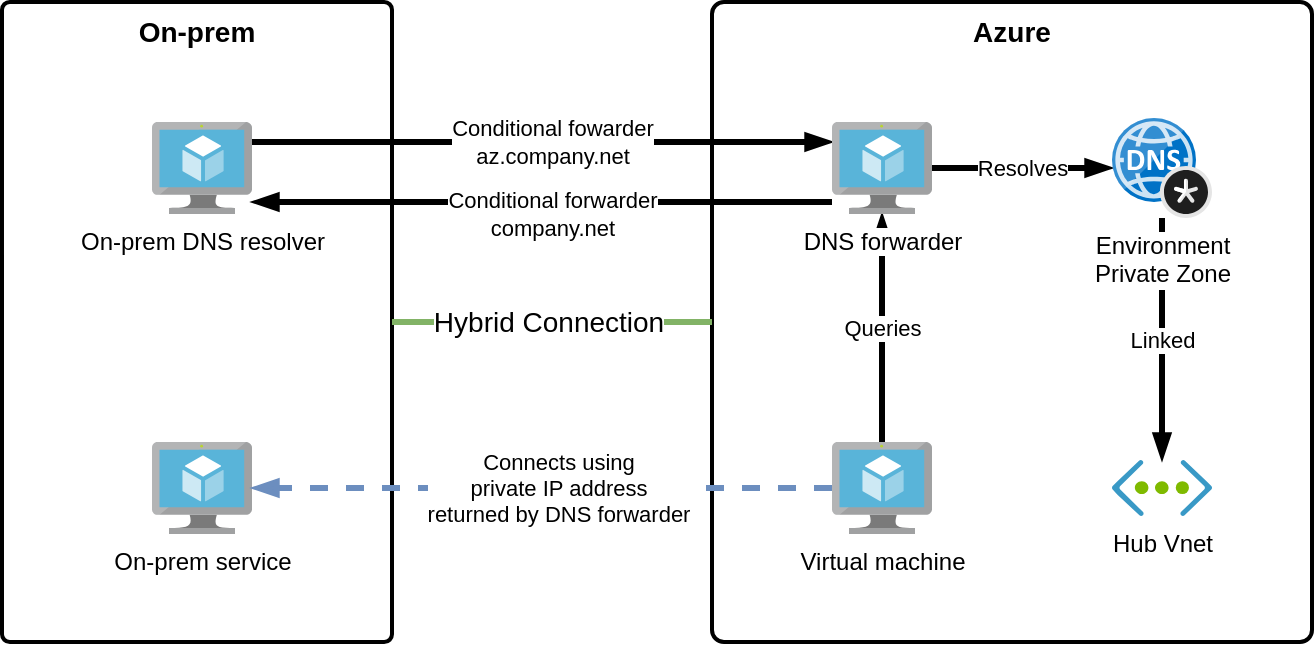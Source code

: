 <mxfile version="13.0.7" type="device"><diagram id="v8PCugxRGBczg4aenptr" name="Page-1"><mxGraphModel dx="1826" dy="580" grid="1" gridSize="10" guides="1" tooltips="1" connect="1" arrows="1" fold="1" page="0" pageScale="1" pageWidth="827" pageHeight="1169" math="0" shadow="0"><root><mxCell id="PLwpXO-AgdW77cY6Gp8z-0"/><mxCell id="PLwpXO-AgdW77cY6Gp8z-1" parent="PLwpXO-AgdW77cY6Gp8z-0"/><mxCell id="42cmQ2sguuzOoz5g4UIe-0" value="Azure" style="rounded=1;whiteSpace=wrap;html=1;verticalAlign=top;strokeWidth=2;fontStyle=1;fontSize=14;arcSize=2;" parent="PLwpXO-AgdW77cY6Gp8z-1" vertex="1"><mxGeometry x="150" y="420" width="300" height="320" as="geometry"/></mxCell><mxCell id="ZW9p_vj0GfPLws3EA5u--16" value="On-prem" style="rounded=1;whiteSpace=wrap;html=1;verticalAlign=top;strokeWidth=2;fontStyle=1;fontSize=14;arcSize=2;" parent="PLwpXO-AgdW77cY6Gp8z-1" vertex="1"><mxGeometry x="-205" y="420" width="195" height="320" as="geometry"/></mxCell><mxCell id="ZW9p_vj0GfPLws3EA5u--12" value="Hub Vnet" style="aspect=fixed;html=1;points=[];align=center;image;fontSize=12;image=img/lib/mscae/Virtual_Network.svg;" parent="PLwpXO-AgdW77cY6Gp8z-1" vertex="1"><mxGeometry x="350" y="649" width="50" height="28.0" as="geometry"/></mxCell><mxCell id="NrG1So5g9A0L3B1Ws7nT-3" value="Conditional fowarder&lt;br&gt;az.company.net" style="edgeStyle=orthogonalEdgeStyle;rounded=0;orthogonalLoop=1;jettySize=auto;html=1;endArrow=blockThin;endFill=1;strokeWidth=3;" edge="1" parent="PLwpXO-AgdW77cY6Gp8z-1" source="pLRIKrdL1oHxha2FfCyF-3" target="F9Fcm18hilpLsoPclHFE-5"><mxGeometry x="0.105" y="-10" relative="1" as="geometry"><Array as="points"><mxPoint x="20" y="490"/><mxPoint x="20" y="490"/></Array><mxPoint x="-10" y="-10" as="offset"/></mxGeometry></mxCell><mxCell id="pLRIKrdL1oHxha2FfCyF-3" value="On-prem DNS resolver" style="aspect=fixed;html=1;points=[];align=center;image;fontSize=12;image=img/lib/mscae/Virtual_Machine.svg;strokeWidth=2;" parent="PLwpXO-AgdW77cY6Gp8z-1" vertex="1"><mxGeometry x="-130" y="480" width="50" height="46" as="geometry"/></mxCell><mxCell id="F9Fcm18hilpLsoPclHFE-1" value="" style="endArrow=none;html=1;strokeColor=#82B366;strokeWidth=3;fontSize=14;fontColor=#000000;" parent="PLwpXO-AgdW77cY6Gp8z-1" source="ZW9p_vj0GfPLws3EA5u--16" edge="1" target="42cmQ2sguuzOoz5g4UIe-0"><mxGeometry width="50" height="50" relative="1" as="geometry"><mxPoint x="110.52" y="610.04" as="sourcePoint"/><mxPoint x="280" y="610" as="targetPoint"/></mxGeometry></mxCell><mxCell id="F9Fcm18hilpLsoPclHFE-2" value="Hybrid Connection" style="edgeLabel;html=1;align=center;verticalAlign=middle;resizable=0;points=[];fontSize=14;fontColor=#000000;" parent="F9Fcm18hilpLsoPclHFE-1" vertex="1" connectable="0"><mxGeometry x="-0.031" relative="1" as="geometry"><mxPoint as="offset"/></mxGeometry></mxCell><mxCell id="F9Fcm18hilpLsoPclHFE-3" value="On-prem service" style="aspect=fixed;html=1;points=[];align=center;image;fontSize=12;image=img/lib/mscae/Virtual_Machine.svg;strokeWidth=2;" parent="PLwpXO-AgdW77cY6Gp8z-1" vertex="1"><mxGeometry x="-130" y="640" width="50" height="46" as="geometry"/></mxCell><mxCell id="F9Fcm18hilpLsoPclHFE-6" value="Queries" style="edgeStyle=orthogonalEdgeStyle;rounded=0;orthogonalLoop=1;jettySize=auto;html=1;strokeWidth=3;endArrow=blockThin;endFill=1;" parent="PLwpXO-AgdW77cY6Gp8z-1" source="F9Fcm18hilpLsoPclHFE-4" target="F9Fcm18hilpLsoPclHFE-5" edge="1"><mxGeometry relative="1" as="geometry"/></mxCell><mxCell id="F9Fcm18hilpLsoPclHFE-10" value="Connects using&lt;br&gt;private IP address&lt;br&gt;returned by DNS forwarder" style="edgeStyle=none;rounded=0;orthogonalLoop=1;jettySize=auto;html=1;fillColor=#dae8fc;strokeColor=#6c8ebf;strokeWidth=3;dashed=1;endArrow=blockThin;endFill=1;" parent="PLwpXO-AgdW77cY6Gp8z-1" source="F9Fcm18hilpLsoPclHFE-4" target="F9Fcm18hilpLsoPclHFE-3" edge="1"><mxGeometry x="-0.053" relative="1" as="geometry"><Array as="points"><mxPoint x="210" y="663"/></Array><mxPoint as="offset"/></mxGeometry></mxCell><mxCell id="F9Fcm18hilpLsoPclHFE-4" value="Virtual machine" style="aspect=fixed;html=1;points=[];align=center;image;fontSize=12;image=img/lib/mscae/Virtual_Machine.svg;strokeWidth=2;" parent="PLwpXO-AgdW77cY6Gp8z-1" vertex="1"><mxGeometry x="210" y="640" width="50" height="46" as="geometry"/></mxCell><mxCell id="NrG1So5g9A0L3B1Ws7nT-1" style="edgeStyle=orthogonalEdgeStyle;rounded=0;orthogonalLoop=1;jettySize=auto;html=1;endArrow=blockThin;endFill=1;strokeWidth=3;" edge="1" parent="PLwpXO-AgdW77cY6Gp8z-1" source="F9Fcm18hilpLsoPclHFE-5" target="pLRIKrdL1oHxha2FfCyF-3"><mxGeometry relative="1" as="geometry"><Array as="points"><mxPoint x="110" y="520"/><mxPoint x="110" y="520"/></Array></mxGeometry></mxCell><mxCell id="NrG1So5g9A0L3B1Ws7nT-2" value="Conditional forwarder&lt;br&gt;company.net" style="edgeLabel;html=1;align=center;verticalAlign=middle;resizable=0;points=[];" vertex="1" connectable="0" parent="NrG1So5g9A0L3B1Ws7nT-1"><mxGeometry x="-0.111" y="-1" relative="1" as="geometry"><mxPoint x="-11" y="7" as="offset"/></mxGeometry></mxCell><mxCell id="NrG1So5g9A0L3B1Ws7nT-6" value="Resolves" style="edgeStyle=orthogonalEdgeStyle;rounded=0;orthogonalLoop=1;jettySize=auto;html=1;endArrow=blockThin;endFill=1;strokeWidth=3;" edge="1" parent="PLwpXO-AgdW77cY6Gp8z-1" source="F9Fcm18hilpLsoPclHFE-5" target="ZW9p_vj0GfPLws3EA5u--13"><mxGeometry relative="1" as="geometry"/></mxCell><mxCell id="F9Fcm18hilpLsoPclHFE-5" value="DNS forwarder" style="aspect=fixed;html=1;points=[];align=center;image;fontSize=12;image=img/lib/mscae/Virtual_Machine.svg;strokeWidth=2;" parent="PLwpXO-AgdW77cY6Gp8z-1" vertex="1"><mxGeometry x="210" y="480" width="50" height="46" as="geometry"/></mxCell><mxCell id="NrG1So5g9A0L3B1Ws7nT-0" value="Linked" style="edgeStyle=orthogonalEdgeStyle;rounded=0;orthogonalLoop=1;jettySize=auto;html=1;endArrow=blockThin;endFill=1;strokeWidth=3;" edge="1" parent="PLwpXO-AgdW77cY6Gp8z-1" source="ZW9p_vj0GfPLws3EA5u--13" target="ZW9p_vj0GfPLws3EA5u--12"><mxGeometry relative="1" as="geometry"/></mxCell><mxCell id="ZW9p_vj0GfPLws3EA5u--13" value="Environment&lt;br&gt;Private&amp;nbsp;Zone" style="aspect=fixed;html=1;points=[];align=center;image;fontSize=12;image=img/lib/mscae/DNS_Private_Zones.svg;" parent="PLwpXO-AgdW77cY6Gp8z-1" vertex="1"><mxGeometry x="350" y="478" width="50" height="50" as="geometry"/></mxCell></root></mxGraphModel></diagram></mxfile>